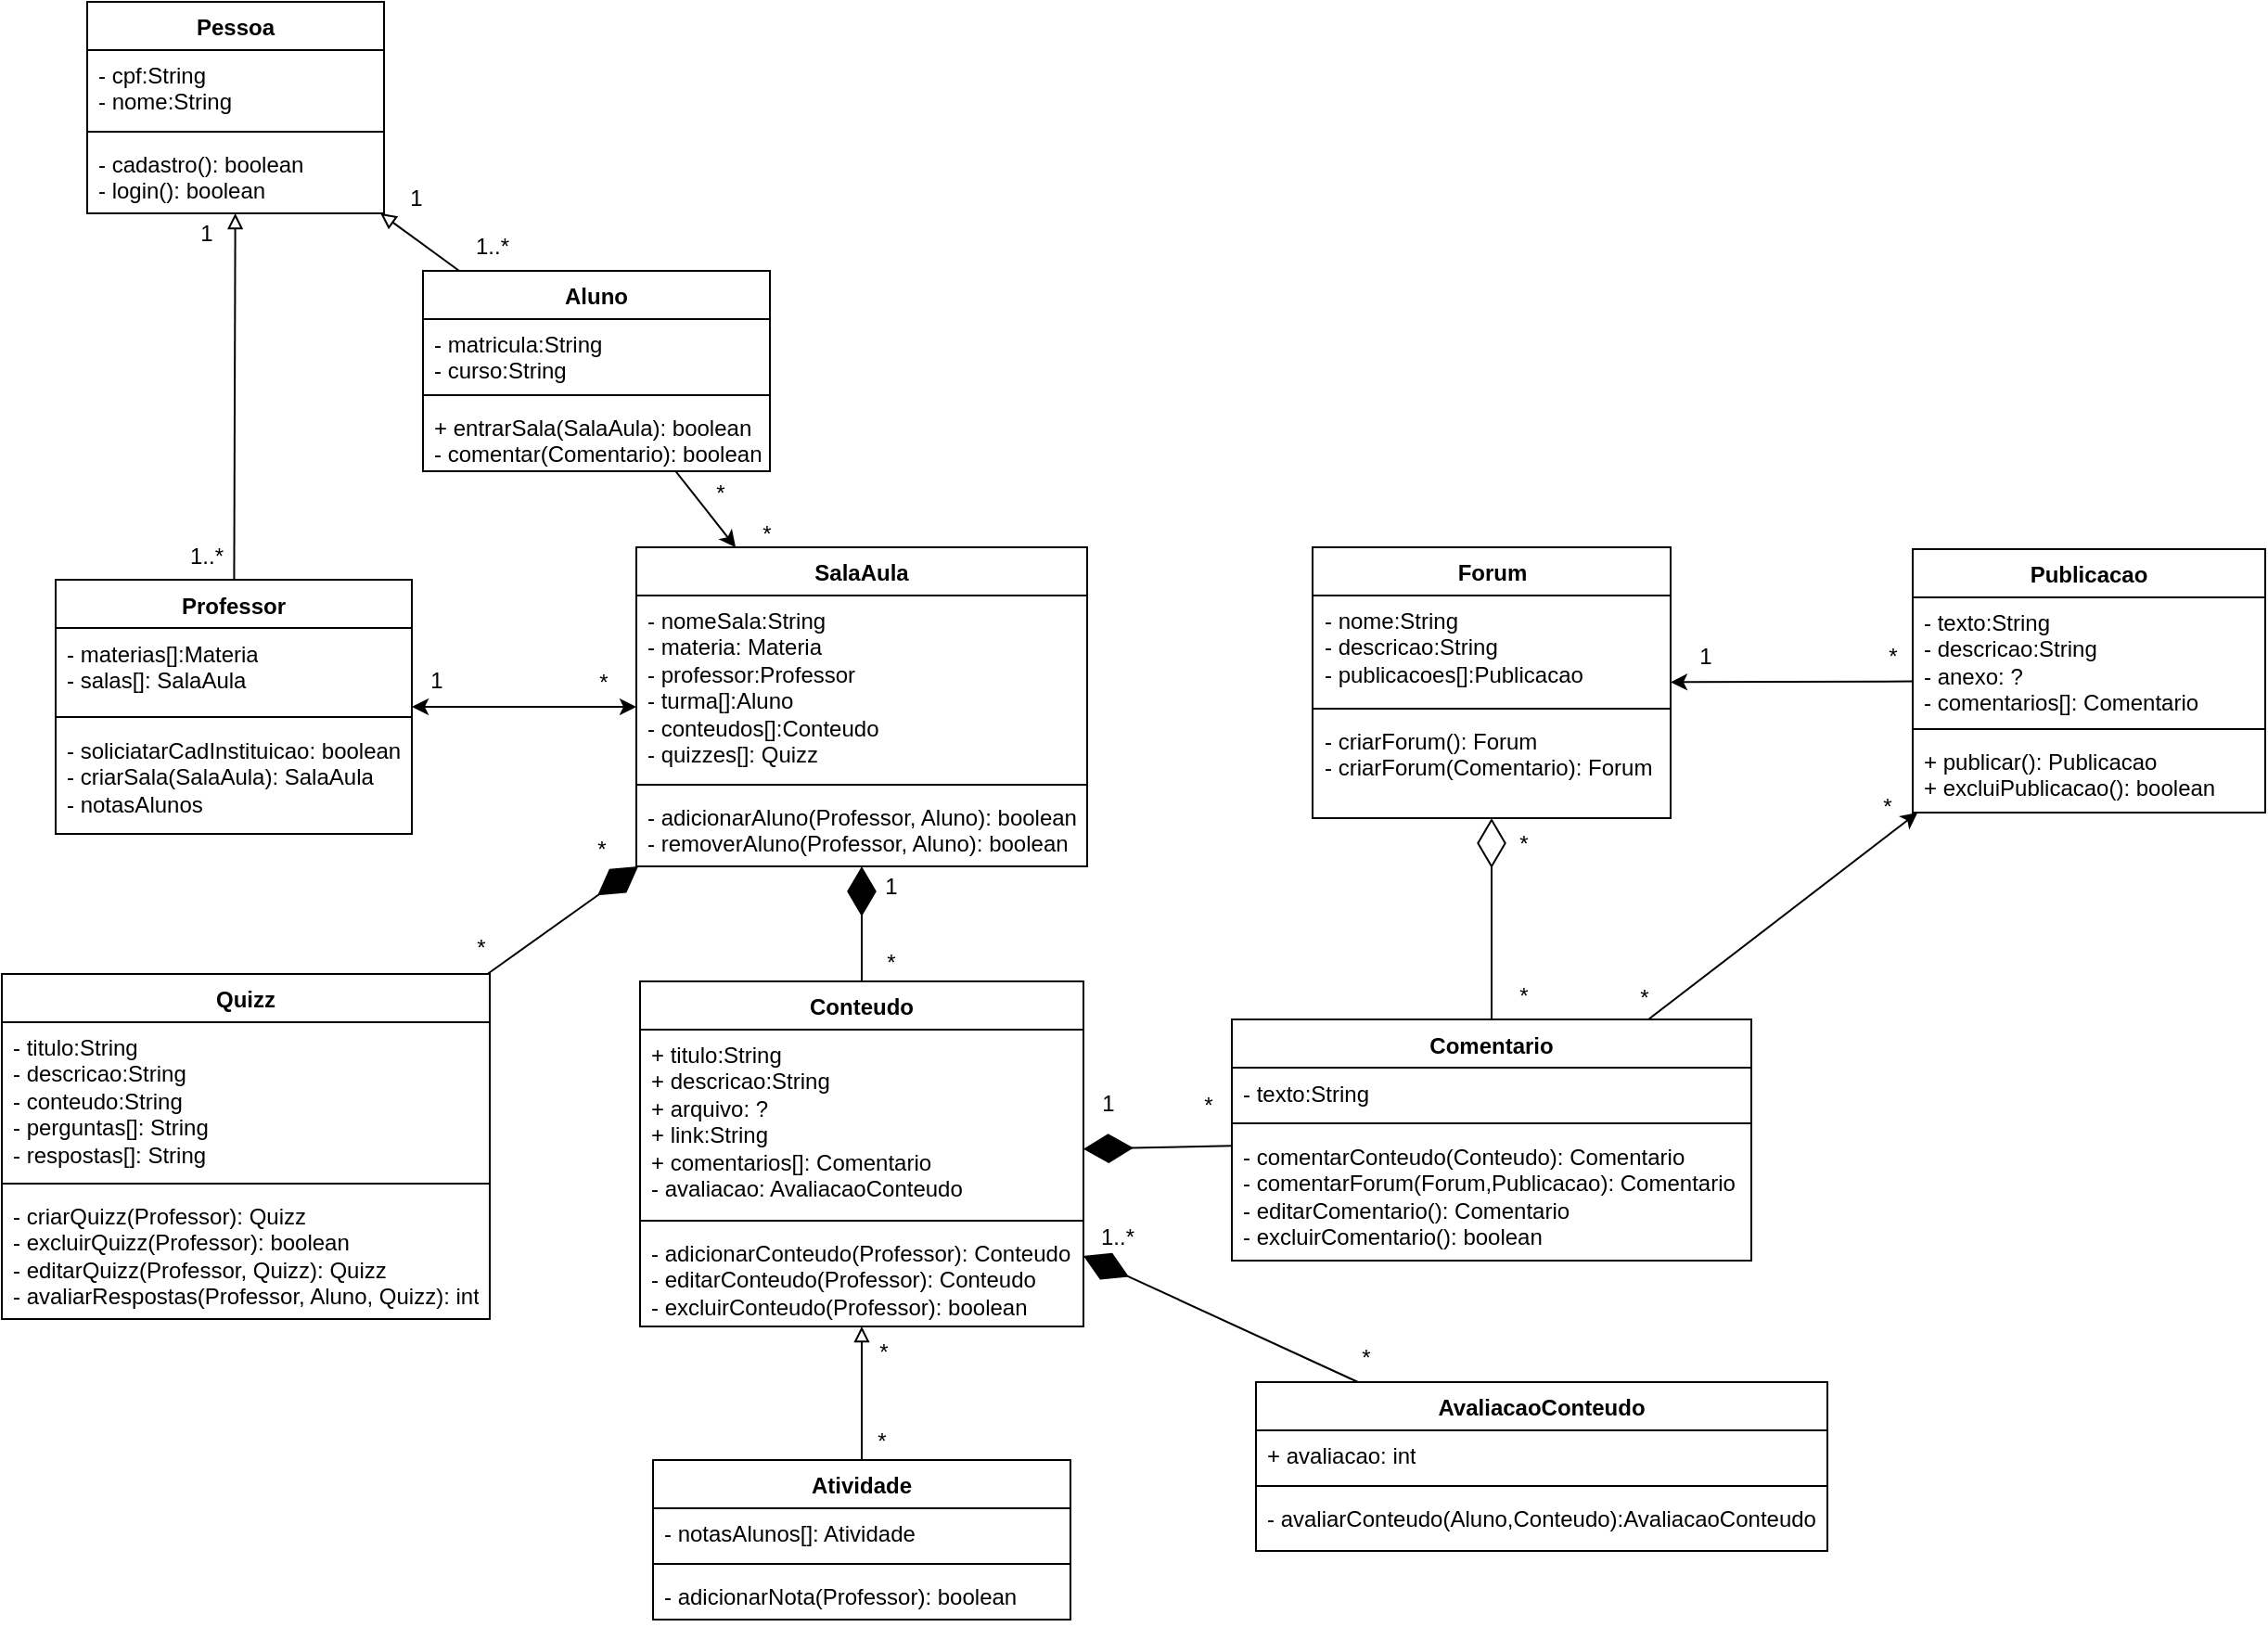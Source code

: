 <mxfile version="24.7.17">
  <diagram id="hHYA7nyM4EVOkoQlwSno" name="Página-1">
    <mxGraphModel dx="1195" dy="845" grid="0" gridSize="10" guides="1" tooltips="1" connect="1" arrows="1" fold="1" page="0" pageScale="1" pageWidth="1169" pageHeight="827" math="0" shadow="0">
      <root>
        <mxCell id="0" />
        <mxCell id="1" parent="0" />
        <mxCell id="6Xl_yp25UxLdCeFqiYun-1" value="Pessoa" style="swimlane;fontStyle=1;align=center;verticalAlign=top;childLayout=stackLayout;horizontal=1;startSize=26;horizontalStack=0;resizeParent=1;resizeParentMax=0;resizeLast=0;collapsible=1;marginBottom=0;whiteSpace=wrap;html=1;" vertex="1" parent="1">
          <mxGeometry x="84" y="107" width="160" height="114" as="geometry" />
        </mxCell>
        <mxCell id="6Xl_yp25UxLdCeFqiYun-2" value="- cpf:String&lt;div&gt;- nome:String&lt;br&gt;&lt;/div&gt;" style="text;align=left;verticalAlign=top;spacingLeft=4;spacingRight=4;overflow=hidden;rotatable=0;points=[[0,0.5],[1,0.5]];portConstraint=eastwest;whiteSpace=wrap;html=1;" vertex="1" parent="6Xl_yp25UxLdCeFqiYun-1">
          <mxGeometry y="26" width="160" height="40" as="geometry" />
        </mxCell>
        <mxCell id="6Xl_yp25UxLdCeFqiYun-3" value="" style="line;strokeWidth=1;align=left;verticalAlign=middle;spacingTop=-1;spacingLeft=3;spacingRight=3;rotatable=0;labelPosition=right;points=[];portConstraint=eastwest;" vertex="1" parent="6Xl_yp25UxLdCeFqiYun-1">
          <mxGeometry y="66" width="160" height="8" as="geometry" />
        </mxCell>
        <mxCell id="6Xl_yp25UxLdCeFqiYun-4" value="- cadastro(): boolean&lt;br&gt;- login(): boolean" style="text;align=left;verticalAlign=top;spacingLeft=4;spacingRight=4;overflow=hidden;rotatable=0;points=[[0,0.5],[1,0.5]];portConstraint=eastwest;whiteSpace=wrap;html=1;" vertex="1" parent="6Xl_yp25UxLdCeFqiYun-1">
          <mxGeometry y="74" width="160" height="40" as="geometry" />
        </mxCell>
        <mxCell id="6Xl_yp25UxLdCeFqiYun-59" style="rounded=0;orthogonalLoop=1;jettySize=auto;html=1;" edge="1" parent="1" source="6Xl_yp25UxLdCeFqiYun-5" target="6Xl_yp25UxLdCeFqiYun-21">
          <mxGeometry relative="1" as="geometry" />
        </mxCell>
        <mxCell id="6Xl_yp25UxLdCeFqiYun-5" value="Aluno" style="swimlane;fontStyle=1;align=center;verticalAlign=top;childLayout=stackLayout;horizontal=1;startSize=26;horizontalStack=0;resizeParent=1;resizeParentMax=0;resizeLast=0;collapsible=1;marginBottom=0;whiteSpace=wrap;html=1;" vertex="1" parent="1">
          <mxGeometry x="265" y="252" width="187" height="108" as="geometry" />
        </mxCell>
        <mxCell id="6Xl_yp25UxLdCeFqiYun-6" value="- matricula:String&lt;br&gt;- curso:String" style="text;align=left;verticalAlign=top;spacingLeft=4;spacingRight=4;overflow=hidden;rotatable=0;points=[[0,0.5],[1,0.5]];portConstraint=eastwest;whiteSpace=wrap;html=1;" vertex="1" parent="6Xl_yp25UxLdCeFqiYun-5">
          <mxGeometry y="26" width="187" height="37" as="geometry" />
        </mxCell>
        <mxCell id="6Xl_yp25UxLdCeFqiYun-7" value="" style="line;strokeWidth=1;align=left;verticalAlign=middle;spacingTop=-1;spacingLeft=3;spacingRight=3;rotatable=0;labelPosition=right;points=[];portConstraint=eastwest;" vertex="1" parent="6Xl_yp25UxLdCeFqiYun-5">
          <mxGeometry y="63" width="187" height="8" as="geometry" />
        </mxCell>
        <mxCell id="6Xl_yp25UxLdCeFqiYun-8" value="+ entrarSala(SalaAula): boolean&lt;div&gt;- comentar(Comentario): boolean&lt;/div&gt;" style="text;align=left;verticalAlign=top;spacingLeft=4;spacingRight=4;overflow=hidden;rotatable=0;points=[[0,0.5],[1,0.5]];portConstraint=eastwest;whiteSpace=wrap;html=1;" vertex="1" parent="6Xl_yp25UxLdCeFqiYun-5">
          <mxGeometry y="71" width="187" height="37" as="geometry" />
        </mxCell>
        <mxCell id="6Xl_yp25UxLdCeFqiYun-58" style="edgeStyle=orthogonalEdgeStyle;rounded=0;orthogonalLoop=1;jettySize=auto;html=1;startArrow=classic;startFill=1;" edge="1" parent="1" source="6Xl_yp25UxLdCeFqiYun-9" target="6Xl_yp25UxLdCeFqiYun-21">
          <mxGeometry relative="1" as="geometry" />
        </mxCell>
        <mxCell id="6Xl_yp25UxLdCeFqiYun-9" value="Professor" style="swimlane;fontStyle=1;align=center;verticalAlign=top;childLayout=stackLayout;horizontal=1;startSize=26;horizontalStack=0;resizeParent=1;resizeParentMax=0;resizeLast=0;collapsible=1;marginBottom=0;whiteSpace=wrap;html=1;" vertex="1" parent="1">
          <mxGeometry x="67" y="418.5" width="192" height="137" as="geometry" />
        </mxCell>
        <mxCell id="6Xl_yp25UxLdCeFqiYun-10" value="- materias[]:Materia&lt;div&gt;- salas[]: SalaAula&lt;/div&gt;" style="text;align=left;verticalAlign=top;spacingLeft=4;spacingRight=4;overflow=hidden;rotatable=0;points=[[0,0.5],[1,0.5]];portConstraint=eastwest;whiteSpace=wrap;html=1;" vertex="1" parent="6Xl_yp25UxLdCeFqiYun-9">
          <mxGeometry y="26" width="192" height="44" as="geometry" />
        </mxCell>
        <mxCell id="6Xl_yp25UxLdCeFqiYun-11" value="" style="line;strokeWidth=1;align=left;verticalAlign=middle;spacingTop=-1;spacingLeft=3;spacingRight=3;rotatable=0;labelPosition=right;points=[];portConstraint=eastwest;" vertex="1" parent="6Xl_yp25UxLdCeFqiYun-9">
          <mxGeometry y="70" width="192" height="8" as="geometry" />
        </mxCell>
        <mxCell id="6Xl_yp25UxLdCeFqiYun-12" value="- soliciatarCadInstituicao: boolean&lt;br&gt;- criarSala(SalaAula): SalaAula&lt;br&gt;- notasAlunos" style="text;align=left;verticalAlign=top;spacingLeft=4;spacingRight=4;overflow=hidden;rotatable=0;points=[[0,0.5],[1,0.5]];portConstraint=eastwest;whiteSpace=wrap;html=1;" vertex="1" parent="6Xl_yp25UxLdCeFqiYun-9">
          <mxGeometry y="78" width="192" height="59" as="geometry" />
        </mxCell>
        <mxCell id="6Xl_yp25UxLdCeFqiYun-21" value="SalaAula" style="swimlane;fontStyle=1;align=center;verticalAlign=top;childLayout=stackLayout;horizontal=1;startSize=26;horizontalStack=0;resizeParent=1;resizeParentMax=0;resizeLast=0;collapsible=1;marginBottom=0;whiteSpace=wrap;html=1;" vertex="1" parent="1">
          <mxGeometry x="380" y="401" width="243" height="172" as="geometry" />
        </mxCell>
        <mxCell id="6Xl_yp25UxLdCeFqiYun-22" value="- nomeSala:String&lt;div&gt;- materia: Materia&lt;br&gt;- professor:Professor&lt;br&gt;- turma[]:Aluno&lt;div&gt;- conteudos[]:Conteudo&lt;br&gt;- quizzes[]: Quizz&lt;/div&gt;&lt;/div&gt;" style="text;align=left;verticalAlign=top;spacingLeft=4;spacingRight=4;overflow=hidden;rotatable=0;points=[[0,0.5],[1,0.5]];portConstraint=eastwest;whiteSpace=wrap;html=1;" vertex="1" parent="6Xl_yp25UxLdCeFqiYun-21">
          <mxGeometry y="26" width="243" height="98" as="geometry" />
        </mxCell>
        <mxCell id="6Xl_yp25UxLdCeFqiYun-23" value="" style="line;strokeWidth=1;align=left;verticalAlign=middle;spacingTop=-1;spacingLeft=3;spacingRight=3;rotatable=0;labelPosition=right;points=[];portConstraint=eastwest;" vertex="1" parent="6Xl_yp25UxLdCeFqiYun-21">
          <mxGeometry y="124" width="243" height="8" as="geometry" />
        </mxCell>
        <mxCell id="6Xl_yp25UxLdCeFqiYun-24" value="- adicionarAluno(Professor, Aluno): boolean&lt;br&gt;- removerAluno(Professor, Aluno): boolean" style="text;align=left;verticalAlign=top;spacingLeft=4;spacingRight=4;overflow=hidden;rotatable=0;points=[[0,0.5],[1,0.5]];portConstraint=eastwest;whiteSpace=wrap;html=1;" vertex="1" parent="6Xl_yp25UxLdCeFqiYun-21">
          <mxGeometry y="132" width="243" height="40" as="geometry" />
        </mxCell>
        <mxCell id="6Xl_yp25UxLdCeFqiYun-29" value="Conteudo" style="swimlane;fontStyle=1;align=center;verticalAlign=top;childLayout=stackLayout;horizontal=1;startSize=26;horizontalStack=0;resizeParent=1;resizeParentMax=0;resizeLast=0;collapsible=1;marginBottom=0;whiteSpace=wrap;html=1;" vertex="1" parent="1">
          <mxGeometry x="382" y="635" width="239" height="186" as="geometry" />
        </mxCell>
        <mxCell id="6Xl_yp25UxLdCeFqiYun-30" value="+ titulo:String&lt;div&gt;+ descricao:String&lt;/div&gt;&lt;div&gt;+ arquivo: ?&lt;br&gt;+ link:String&lt;br&gt;+ comentarios[]: Comentario&lt;br&gt;- avaliacao: AvaliacaoConteudo&lt;/div&gt;" style="text;align=left;verticalAlign=top;spacingLeft=4;spacingRight=4;overflow=hidden;rotatable=0;points=[[0,0.5],[1,0.5]];portConstraint=eastwest;whiteSpace=wrap;html=1;" vertex="1" parent="6Xl_yp25UxLdCeFqiYun-29">
          <mxGeometry y="26" width="239" height="99" as="geometry" />
        </mxCell>
        <mxCell id="6Xl_yp25UxLdCeFqiYun-31" value="" style="line;strokeWidth=1;align=left;verticalAlign=middle;spacingTop=-1;spacingLeft=3;spacingRight=3;rotatable=0;labelPosition=right;points=[];portConstraint=eastwest;" vertex="1" parent="6Xl_yp25UxLdCeFqiYun-29">
          <mxGeometry y="125" width="239" height="8" as="geometry" />
        </mxCell>
        <mxCell id="6Xl_yp25UxLdCeFqiYun-32" value="- adicionarConteudo(Professor): Conteudo&lt;br&gt;- editarConteudo(Professor): Conteudo&lt;br&gt;- excluirConteudo(Professor): boolean" style="text;align=left;verticalAlign=top;spacingLeft=4;spacingRight=4;overflow=hidden;rotatable=0;points=[[0,0.5],[1,0.5]];portConstraint=eastwest;whiteSpace=wrap;html=1;" vertex="1" parent="6Xl_yp25UxLdCeFqiYun-29">
          <mxGeometry y="133" width="239" height="53" as="geometry" />
        </mxCell>
        <mxCell id="6Xl_yp25UxLdCeFqiYun-43" value="Comentario" style="swimlane;fontStyle=1;align=center;verticalAlign=top;childLayout=stackLayout;horizontal=1;startSize=26;horizontalStack=0;resizeParent=1;resizeParentMax=0;resizeLast=0;collapsible=1;marginBottom=0;whiteSpace=wrap;html=1;" vertex="1" parent="1">
          <mxGeometry x="701" y="655.5" width="280" height="130" as="geometry" />
        </mxCell>
        <mxCell id="6Xl_yp25UxLdCeFqiYun-44" value="- texto:String" style="text;align=left;verticalAlign=top;spacingLeft=4;spacingRight=4;overflow=hidden;rotatable=0;points=[[0,0.5],[1,0.5]];portConstraint=eastwest;whiteSpace=wrap;html=1;" vertex="1" parent="6Xl_yp25UxLdCeFqiYun-43">
          <mxGeometry y="26" width="280" height="26" as="geometry" />
        </mxCell>
        <mxCell id="6Xl_yp25UxLdCeFqiYun-45" value="" style="line;strokeWidth=1;align=left;verticalAlign=middle;spacingTop=-1;spacingLeft=3;spacingRight=3;rotatable=0;labelPosition=right;points=[];portConstraint=eastwest;" vertex="1" parent="6Xl_yp25UxLdCeFqiYun-43">
          <mxGeometry y="52" width="280" height="8" as="geometry" />
        </mxCell>
        <mxCell id="6Xl_yp25UxLdCeFqiYun-46" value="- comentarConteudo(Conteudo): Comentario&lt;br&gt;- comentarForum(Forum,Publicacao): Comentario&lt;br&gt;- editarComentario(): Comentario&lt;div&gt;- excluirComentario(): boolean&lt;br&gt;&lt;/div&gt;" style="text;align=left;verticalAlign=top;spacingLeft=4;spacingRight=4;overflow=hidden;rotatable=0;points=[[0,0.5],[1,0.5]];portConstraint=eastwest;whiteSpace=wrap;html=1;" vertex="1" parent="6Xl_yp25UxLdCeFqiYun-43">
          <mxGeometry y="60" width="280" height="70" as="geometry" />
        </mxCell>
        <mxCell id="6Xl_yp25UxLdCeFqiYun-47" value="Forum" style="swimlane;fontStyle=1;align=center;verticalAlign=top;childLayout=stackLayout;horizontal=1;startSize=26;horizontalStack=0;resizeParent=1;resizeParentMax=0;resizeLast=0;collapsible=1;marginBottom=0;whiteSpace=wrap;html=1;" vertex="1" parent="1">
          <mxGeometry x="744.5" y="401" width="193" height="146" as="geometry" />
        </mxCell>
        <mxCell id="6Xl_yp25UxLdCeFqiYun-48" value="- nome:String&lt;br&gt;- descricao:String&lt;div&gt;- publicacoes[]:Publicacao&lt;/div&gt;" style="text;align=left;verticalAlign=top;spacingLeft=4;spacingRight=4;overflow=hidden;rotatable=0;points=[[0,0.5],[1,0.5]];portConstraint=eastwest;whiteSpace=wrap;html=1;" vertex="1" parent="6Xl_yp25UxLdCeFqiYun-47">
          <mxGeometry y="26" width="193" height="57" as="geometry" />
        </mxCell>
        <mxCell id="6Xl_yp25UxLdCeFqiYun-49" value="" style="line;strokeWidth=1;align=left;verticalAlign=middle;spacingTop=-1;spacingLeft=3;spacingRight=3;rotatable=0;labelPosition=right;points=[];portConstraint=eastwest;" vertex="1" parent="6Xl_yp25UxLdCeFqiYun-47">
          <mxGeometry y="83" width="193" height="8" as="geometry" />
        </mxCell>
        <mxCell id="6Xl_yp25UxLdCeFqiYun-50" value="- criarForum(): Forum&lt;div&gt;- criarForum(Comentario): Forum&lt;/div&gt;" style="text;align=left;verticalAlign=top;spacingLeft=4;spacingRight=4;overflow=hidden;rotatable=0;points=[[0,0.5],[1,0.5]];portConstraint=eastwest;whiteSpace=wrap;html=1;" vertex="1" parent="6Xl_yp25UxLdCeFqiYun-47">
          <mxGeometry y="91" width="193" height="55" as="geometry" />
        </mxCell>
        <mxCell id="6Xl_yp25UxLdCeFqiYun-51" value="" style="endArrow=diamondThin;endFill=1;endSize=24;html=1;rounded=0;" edge="1" parent="1" source="6Xl_yp25UxLdCeFqiYun-29" target="6Xl_yp25UxLdCeFqiYun-21">
          <mxGeometry width="160" relative="1" as="geometry">
            <mxPoint x="259.5" y="865.5" as="sourcePoint" />
            <mxPoint x="419.5" y="865.5" as="targetPoint" />
          </mxGeometry>
        </mxCell>
        <mxCell id="6Xl_yp25UxLdCeFqiYun-52" value="" style="endArrow=block;html=1;rounded=0;endFill=0;" edge="1" parent="1" source="6Xl_yp25UxLdCeFqiYun-9" target="6Xl_yp25UxLdCeFqiYun-1">
          <mxGeometry width="50" height="50" relative="1" as="geometry">
            <mxPoint x="432" y="228" as="sourcePoint" />
            <mxPoint x="482" y="178" as="targetPoint" />
          </mxGeometry>
        </mxCell>
        <mxCell id="6Xl_yp25UxLdCeFqiYun-54" value="" style="endArrow=block;html=1;rounded=0;endFill=0;" edge="1" parent="1" source="6Xl_yp25UxLdCeFqiYun-5" target="6Xl_yp25UxLdCeFqiYun-1">
          <mxGeometry width="50" height="50" relative="1" as="geometry">
            <mxPoint x="260" y="321" as="sourcePoint" />
            <mxPoint x="260" y="254" as="targetPoint" />
          </mxGeometry>
        </mxCell>
        <mxCell id="6Xl_yp25UxLdCeFqiYun-61" value="" style="endArrow=diamondThin;endFill=1;endSize=24;html=1;rounded=0;" edge="1" parent="1" source="6Xl_yp25UxLdCeFqiYun-43" target="6Xl_yp25UxLdCeFqiYun-29">
          <mxGeometry width="160" relative="1" as="geometry">
            <mxPoint x="432" y="732" as="sourcePoint" />
            <mxPoint x="346" y="731" as="targetPoint" />
          </mxGeometry>
        </mxCell>
        <mxCell id="6Xl_yp25UxLdCeFqiYun-62" value="" style="endArrow=diamondThin;endFill=0;endSize=24;html=1;rounded=0;" edge="1" parent="1" source="6Xl_yp25UxLdCeFqiYun-43" target="6Xl_yp25UxLdCeFqiYun-47">
          <mxGeometry width="160" relative="1" as="geometry">
            <mxPoint x="549" y="441" as="sourcePoint" />
            <mxPoint x="599" y="359" as="targetPoint" />
          </mxGeometry>
        </mxCell>
        <mxCell id="6Xl_yp25UxLdCeFqiYun-67" value="AvaliacaoConteudo" style="swimlane;fontStyle=1;align=center;verticalAlign=top;childLayout=stackLayout;horizontal=1;startSize=26;horizontalStack=0;resizeParent=1;resizeParentMax=0;resizeLast=0;collapsible=1;marginBottom=0;whiteSpace=wrap;html=1;" vertex="1" parent="1">
          <mxGeometry x="714" y="851" width="308" height="91" as="geometry" />
        </mxCell>
        <mxCell id="6Xl_yp25UxLdCeFqiYun-68" value="+ avaliacao: int" style="text;align=left;verticalAlign=top;spacingLeft=4;spacingRight=4;overflow=hidden;rotatable=0;points=[[0,0.5],[1,0.5]];portConstraint=eastwest;whiteSpace=wrap;html=1;" vertex="1" parent="6Xl_yp25UxLdCeFqiYun-67">
          <mxGeometry y="26" width="308" height="26" as="geometry" />
        </mxCell>
        <mxCell id="6Xl_yp25UxLdCeFqiYun-69" value="" style="line;strokeWidth=1;align=left;verticalAlign=middle;spacingTop=-1;spacingLeft=3;spacingRight=3;rotatable=0;labelPosition=right;points=[];portConstraint=eastwest;" vertex="1" parent="6Xl_yp25UxLdCeFqiYun-67">
          <mxGeometry y="52" width="308" height="8" as="geometry" />
        </mxCell>
        <mxCell id="6Xl_yp25UxLdCeFqiYun-70" value="- avaliarConteudo(Aluno,Conteudo):AvaliacaoConteudo" style="text;align=left;verticalAlign=top;spacingLeft=4;spacingRight=4;overflow=hidden;rotatable=0;points=[[0,0.5],[1,0.5]];portConstraint=eastwest;whiteSpace=wrap;html=1;" vertex="1" parent="6Xl_yp25UxLdCeFqiYun-67">
          <mxGeometry y="60" width="308" height="31" as="geometry" />
        </mxCell>
        <mxCell id="6Xl_yp25UxLdCeFqiYun-72" value="" style="endArrow=diamondThin;endFill=1;endSize=24;html=1;rounded=0;" edge="1" parent="1" source="6Xl_yp25UxLdCeFqiYun-67" target="6Xl_yp25UxLdCeFqiYun-29">
          <mxGeometry width="160" relative="1" as="geometry">
            <mxPoint x="653" y="852" as="sourcePoint" />
            <mxPoint x="573" y="852" as="targetPoint" />
          </mxGeometry>
        </mxCell>
        <mxCell id="6Xl_yp25UxLdCeFqiYun-73" value="*" style="text;html=1;align=center;verticalAlign=middle;resizable=0;points=[];autosize=1;" vertex="1" parent="1">
          <mxGeometry x="505" y="612" width="23" height="26" as="geometry" />
        </mxCell>
        <mxCell id="6Xl_yp25UxLdCeFqiYun-74" value="1" style="text;html=1;align=center;verticalAlign=middle;resizable=0;points=[];autosize=1;" vertex="1" parent="1">
          <mxGeometry x="504" y="571" width="25" height="26" as="geometry" />
        </mxCell>
        <mxCell id="6Xl_yp25UxLdCeFqiYun-75" value="1" style="text;html=1;align=center;verticalAlign=middle;resizable=0;points=[];autosize=1;" vertex="1" parent="1">
          <mxGeometry x="621" y="688" width="25" height="26" as="geometry" />
        </mxCell>
        <mxCell id="6Xl_yp25UxLdCeFqiYun-76" value="*" style="text;html=1;align=center;verticalAlign=middle;resizable=0;points=[];autosize=1;" vertex="1" parent="1">
          <mxGeometry x="676" y="689" width="23" height="26" as="geometry" />
        </mxCell>
        <mxCell id="6Xl_yp25UxLdCeFqiYun-80" value="1" style="text;html=1;align=center;verticalAlign=middle;resizable=0;points=[];autosize=1;" vertex="1" parent="1">
          <mxGeometry x="259" y="460" width="25" height="26" as="geometry" />
        </mxCell>
        <mxCell id="6Xl_yp25UxLdCeFqiYun-81" value="*" style="text;html=1;align=center;verticalAlign=middle;resizable=0;points=[];autosize=1;" vertex="1" parent="1">
          <mxGeometry x="350" y="461" width="23" height="26" as="geometry" />
        </mxCell>
        <mxCell id="6Xl_yp25UxLdCeFqiYun-82" value="*" style="text;html=1;align=center;verticalAlign=middle;resizable=0;points=[];autosize=1;" vertex="1" parent="1">
          <mxGeometry x="761" y="825" width="23" height="26" as="geometry" />
        </mxCell>
        <mxCell id="6Xl_yp25UxLdCeFqiYun-83" value="1..*" style="text;html=1;align=center;verticalAlign=middle;resizable=0;points=[];autosize=1;" vertex="1" parent="1">
          <mxGeometry x="621" y="759.5" width="36" height="26" as="geometry" />
        </mxCell>
        <mxCell id="6Xl_yp25UxLdCeFqiYun-92" value="Quizz" style="swimlane;fontStyle=1;align=center;verticalAlign=top;childLayout=stackLayout;horizontal=1;startSize=26;horizontalStack=0;resizeParent=1;resizeParentMax=0;resizeLast=0;collapsible=1;marginBottom=0;whiteSpace=wrap;html=1;" vertex="1" parent="1">
          <mxGeometry x="38" y="631" width="263" height="186" as="geometry" />
        </mxCell>
        <mxCell id="6Xl_yp25UxLdCeFqiYun-93" value="- titulo:String&lt;br&gt;- descricao:String&lt;div&gt;- conteudo:String&lt;/div&gt;&lt;div&gt;- perguntas[]: String&lt;/div&gt;&lt;div&gt;- respostas[]: String&lt;/div&gt;" style="text;align=left;verticalAlign=top;spacingLeft=4;spacingRight=4;overflow=hidden;rotatable=0;points=[[0,0.5],[1,0.5]];portConstraint=eastwest;whiteSpace=wrap;html=1;" vertex="1" parent="6Xl_yp25UxLdCeFqiYun-92">
          <mxGeometry y="26" width="263" height="83" as="geometry" />
        </mxCell>
        <mxCell id="6Xl_yp25UxLdCeFqiYun-94" value="" style="line;strokeWidth=1;align=left;verticalAlign=middle;spacingTop=-1;spacingLeft=3;spacingRight=3;rotatable=0;labelPosition=right;points=[];portConstraint=eastwest;" vertex="1" parent="6Xl_yp25UxLdCeFqiYun-92">
          <mxGeometry y="109" width="263" height="8" as="geometry" />
        </mxCell>
        <mxCell id="6Xl_yp25UxLdCeFqiYun-95" value="- criarQuizz(Professor): Quizz&lt;div&gt;- excluirQuizz(Professor): boolean&lt;br&gt;- editarQuizz(Professor, Quizz): Quizz&lt;br&gt;- avaliarRespostas(Professor, Aluno, Quizz): int&lt;/div&gt;" style="text;align=left;verticalAlign=top;spacingLeft=4;spacingRight=4;overflow=hidden;rotatable=0;points=[[0,0.5],[1,0.5]];portConstraint=eastwest;whiteSpace=wrap;html=1;" vertex="1" parent="6Xl_yp25UxLdCeFqiYun-92">
          <mxGeometry y="117" width="263" height="69" as="geometry" />
        </mxCell>
        <mxCell id="6Xl_yp25UxLdCeFqiYun-96" value="1" style="text;html=1;align=center;verticalAlign=middle;resizable=0;points=[];autosize=1;" vertex="1" parent="1">
          <mxGeometry x="135.5" y="219" width="25" height="26" as="geometry" />
        </mxCell>
        <mxCell id="6Xl_yp25UxLdCeFqiYun-97" value="1..*" style="text;html=1;align=center;verticalAlign=middle;resizable=0;points=[];autosize=1;" vertex="1" parent="1">
          <mxGeometry x="130" y="393" width="36" height="26" as="geometry" />
        </mxCell>
        <mxCell id="6Xl_yp25UxLdCeFqiYun-98" value="1" style="text;html=1;align=center;verticalAlign=middle;resizable=0;points=[];autosize=1;" vertex="1" parent="1">
          <mxGeometry x="248" y="200" width="25" height="26" as="geometry" />
        </mxCell>
        <mxCell id="6Xl_yp25UxLdCeFqiYun-99" value="1..*" style="text;html=1;align=center;verticalAlign=middle;resizable=0;points=[];autosize=1;" vertex="1" parent="1">
          <mxGeometry x="284" y="226" width="36" height="26" as="geometry" />
        </mxCell>
        <mxCell id="6Xl_yp25UxLdCeFqiYun-100" value="*" style="text;html=1;align=center;verticalAlign=middle;resizable=0;points=[];autosize=1;" vertex="1" parent="1">
          <mxGeometry x="413" y="359" width="23" height="26" as="geometry" />
        </mxCell>
        <mxCell id="6Xl_yp25UxLdCeFqiYun-101" value="*" style="text;html=1;align=center;verticalAlign=middle;resizable=0;points=[];autosize=1;" vertex="1" parent="1">
          <mxGeometry x="438" y="381" width="23" height="26" as="geometry" />
        </mxCell>
        <mxCell id="6Xl_yp25UxLdCeFqiYun-102" value="Publicacao" style="swimlane;fontStyle=1;align=center;verticalAlign=top;childLayout=stackLayout;horizontal=1;startSize=26;horizontalStack=0;resizeParent=1;resizeParentMax=0;resizeLast=0;collapsible=1;marginBottom=0;whiteSpace=wrap;html=1;" vertex="1" parent="1">
          <mxGeometry x="1068" y="402" width="190" height="142" as="geometry" />
        </mxCell>
        <mxCell id="6Xl_yp25UxLdCeFqiYun-103" value="- texto:String&lt;br&gt;- descricao:String&lt;br&gt;- anexo: ?&lt;br&gt;- comentarios[]: Comentario" style="text;align=left;verticalAlign=top;spacingLeft=4;spacingRight=4;overflow=hidden;rotatable=0;points=[[0,0.5],[1,0.5]];portConstraint=eastwest;whiteSpace=wrap;html=1;" vertex="1" parent="6Xl_yp25UxLdCeFqiYun-102">
          <mxGeometry y="26" width="190" height="67" as="geometry" />
        </mxCell>
        <mxCell id="6Xl_yp25UxLdCeFqiYun-104" value="" style="line;strokeWidth=1;align=left;verticalAlign=middle;spacingTop=-1;spacingLeft=3;spacingRight=3;rotatable=0;labelPosition=right;points=[];portConstraint=eastwest;" vertex="1" parent="6Xl_yp25UxLdCeFqiYun-102">
          <mxGeometry y="93" width="190" height="8" as="geometry" />
        </mxCell>
        <mxCell id="6Xl_yp25UxLdCeFqiYun-105" value="+ publicar(): Publicacao&lt;br&gt;+ excluiPublicacao(): boolean" style="text;align=left;verticalAlign=top;spacingLeft=4;spacingRight=4;overflow=hidden;rotatable=0;points=[[0,0.5],[1,0.5]];portConstraint=eastwest;whiteSpace=wrap;html=1;" vertex="1" parent="6Xl_yp25UxLdCeFqiYun-102">
          <mxGeometry y="101" width="190" height="41" as="geometry" />
        </mxCell>
        <mxCell id="6Xl_yp25UxLdCeFqiYun-107" value="" style="endArrow=classic;html=1;rounded=0;" edge="1" parent="1" source="6Xl_yp25UxLdCeFqiYun-102" target="6Xl_yp25UxLdCeFqiYun-47">
          <mxGeometry width="50" height="50" relative="1" as="geometry">
            <mxPoint x="1059" y="612" as="sourcePoint" />
            <mxPoint x="1109" y="562" as="targetPoint" />
          </mxGeometry>
        </mxCell>
        <mxCell id="6Xl_yp25UxLdCeFqiYun-108" value="1" style="text;html=1;align=center;verticalAlign=middle;resizable=0;points=[];autosize=1;" vertex="1" parent="1">
          <mxGeometry x="943" y="447" width="25" height="26" as="geometry" />
        </mxCell>
        <mxCell id="6Xl_yp25UxLdCeFqiYun-109" value="*" style="text;html=1;align=center;verticalAlign=middle;resizable=0;points=[];autosize=1;" vertex="1" parent="1">
          <mxGeometry x="1045" y="447" width="23" height="26" as="geometry" />
        </mxCell>
        <mxCell id="6Xl_yp25UxLdCeFqiYun-110" value="" style="endArrow=classic;html=1;rounded=0;" edge="1" parent="1" source="6Xl_yp25UxLdCeFqiYun-43" target="6Xl_yp25UxLdCeFqiYun-102">
          <mxGeometry width="50" height="50" relative="1" as="geometry">
            <mxPoint x="1171" y="483" as="sourcePoint" />
            <mxPoint x="1091" y="484" as="targetPoint" />
          </mxGeometry>
        </mxCell>
        <mxCell id="6Xl_yp25UxLdCeFqiYun-111" value="*" style="text;html=1;align=center;verticalAlign=middle;resizable=0;points=[];autosize=1;" vertex="1" parent="1">
          <mxGeometry x="846" y="630" width="23" height="26" as="geometry" />
        </mxCell>
        <mxCell id="6Xl_yp25UxLdCeFqiYun-112" value="*" style="text;html=1;align=center;verticalAlign=middle;resizable=0;points=[];autosize=1;" vertex="1" parent="1">
          <mxGeometry x="846" y="548" width="23" height="26" as="geometry" />
        </mxCell>
        <mxCell id="6Xl_yp25UxLdCeFqiYun-114" value="*" style="text;html=1;align=center;verticalAlign=middle;resizable=0;points=[];autosize=1;" vertex="1" parent="1">
          <mxGeometry x="911" y="631" width="23" height="26" as="geometry" />
        </mxCell>
        <mxCell id="6Xl_yp25UxLdCeFqiYun-115" value="*" style="text;html=1;align=center;verticalAlign=middle;resizable=0;points=[];autosize=1;" vertex="1" parent="1">
          <mxGeometry x="1042" y="528" width="23" height="26" as="geometry" />
        </mxCell>
        <mxCell id="6Xl_yp25UxLdCeFqiYun-116" value="" style="endArrow=diamondThin;endFill=1;endSize=24;html=1;rounded=0;" edge="1" parent="1" source="6Xl_yp25UxLdCeFqiYun-92" target="6Xl_yp25UxLdCeFqiYun-21">
          <mxGeometry width="160" relative="1" as="geometry">
            <mxPoint x="512" y="645" as="sourcePoint" />
            <mxPoint x="512" y="583" as="targetPoint" />
          </mxGeometry>
        </mxCell>
        <mxCell id="6Xl_yp25UxLdCeFqiYun-117" value="*" style="text;html=1;align=center;verticalAlign=middle;resizable=0;points=[];autosize=1;" vertex="1" parent="1">
          <mxGeometry x="284" y="604" width="23" height="26" as="geometry" />
        </mxCell>
        <mxCell id="6Xl_yp25UxLdCeFqiYun-118" value="*" style="text;html=1;align=center;verticalAlign=middle;resizable=0;points=[];autosize=1;" vertex="1" parent="1">
          <mxGeometry x="349" y="551" width="23" height="26" as="geometry" />
        </mxCell>
        <mxCell id="6Xl_yp25UxLdCeFqiYun-119" value="Atividade" style="swimlane;fontStyle=1;align=center;verticalAlign=top;childLayout=stackLayout;horizontal=1;startSize=26;horizontalStack=0;resizeParent=1;resizeParentMax=0;resizeLast=0;collapsible=1;marginBottom=0;whiteSpace=wrap;html=1;" vertex="1" parent="1">
          <mxGeometry x="389" y="893" width="225" height="86" as="geometry" />
        </mxCell>
        <mxCell id="6Xl_yp25UxLdCeFqiYun-120" value="- notasAlunos[]: Atividade" style="text;align=left;verticalAlign=top;spacingLeft=4;spacingRight=4;overflow=hidden;rotatable=0;points=[[0,0.5],[1,0.5]];portConstraint=eastwest;whiteSpace=wrap;html=1;" vertex="1" parent="6Xl_yp25UxLdCeFqiYun-119">
          <mxGeometry y="26" width="225" height="26" as="geometry" />
        </mxCell>
        <mxCell id="6Xl_yp25UxLdCeFqiYun-121" value="" style="line;strokeWidth=1;align=left;verticalAlign=middle;spacingTop=-1;spacingLeft=3;spacingRight=3;rotatable=0;labelPosition=right;points=[];portConstraint=eastwest;" vertex="1" parent="6Xl_yp25UxLdCeFqiYun-119">
          <mxGeometry y="52" width="225" height="8" as="geometry" />
        </mxCell>
        <mxCell id="6Xl_yp25UxLdCeFqiYun-122" value="- adicionarNota(Professor): boolean" style="text;align=left;verticalAlign=top;spacingLeft=4;spacingRight=4;overflow=hidden;rotatable=0;points=[[0,0.5],[1,0.5]];portConstraint=eastwest;whiteSpace=wrap;html=1;" vertex="1" parent="6Xl_yp25UxLdCeFqiYun-119">
          <mxGeometry y="60" width="225" height="26" as="geometry" />
        </mxCell>
        <mxCell id="6Xl_yp25UxLdCeFqiYun-124" value="" style="endArrow=block;html=1;rounded=0;endFill=0;" edge="1" parent="1" source="6Xl_yp25UxLdCeFqiYun-119" target="6Xl_yp25UxLdCeFqiYun-29">
          <mxGeometry width="50" height="50" relative="1" as="geometry">
            <mxPoint x="324.0" y="1155" as="sourcePoint" />
            <mxPoint x="374.0" y="1105" as="targetPoint" />
          </mxGeometry>
        </mxCell>
        <mxCell id="6Xl_yp25UxLdCeFqiYun-125" value="*" style="text;html=1;align=center;verticalAlign=middle;resizable=0;points=[];autosize=1;" vertex="1" parent="1">
          <mxGeometry x="500" y="870" width="23" height="26" as="geometry" />
        </mxCell>
        <mxCell id="6Xl_yp25UxLdCeFqiYun-126" value="*" style="text;html=1;align=center;verticalAlign=middle;resizable=0;points=[];autosize=1;" vertex="1" parent="1">
          <mxGeometry x="501" y="822" width="23" height="26" as="geometry" />
        </mxCell>
      </root>
    </mxGraphModel>
  </diagram>
</mxfile>
